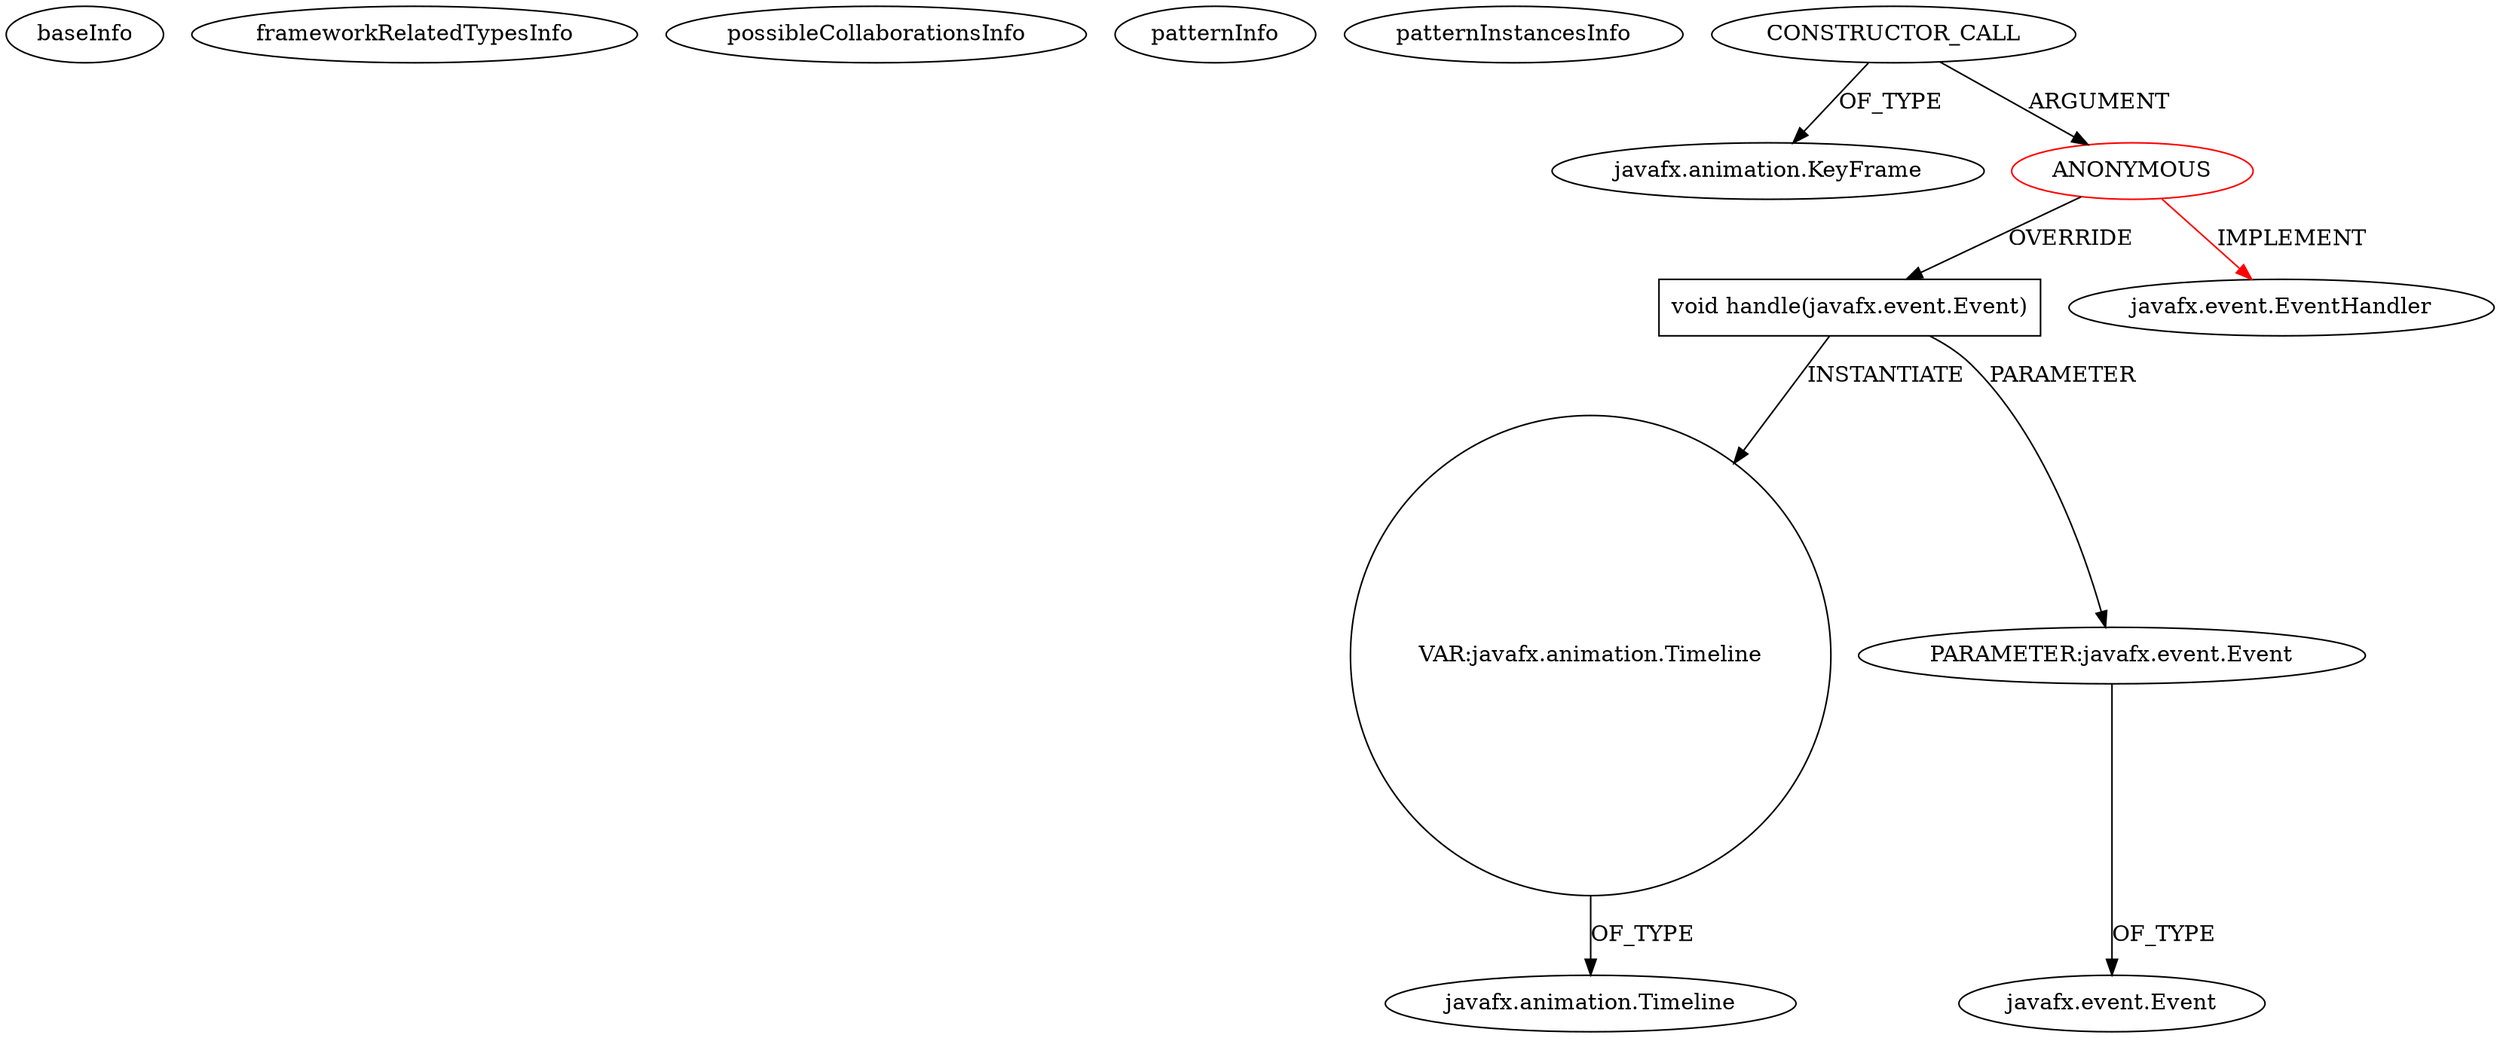 digraph {
baseInfo[graphId=669,category="pattern",isAnonymous=true,possibleRelation=false]
frameworkRelatedTypesInfo[0="javafx.event.EventHandler"]
possibleCollaborationsInfo[]
patternInfo[frequency=2.0,patternRootClient=0]
patternInstancesInfo[0="ravjot28-FameDen~/ravjot28-FameDen/FameDen-master/src/com/fameden/fxml/SceneNavigator.java~boolean setScreen(java.lang.String)~4006",1="ajithkp560-quizmaster~/ajithkp560-quizmaster/quizmaster-master/QuizProgram_SRC/QuizProgram/src/quizprogram/SampleController.java~void unlockPressed(javafx.event.ActionEvent)~1756"]
3[label="javafx.animation.KeyFrame",vertexType="FRAMEWORK_CLASS_TYPE",isFrameworkType=false]
2[label="CONSTRUCTOR_CALL",vertexType="OUTSIDE_CONSTRUCTOR_CALL",isFrameworkType=false]
0[label="ANONYMOUS",vertexType="ROOT_ANONYMOUS_DECLARATION",isFrameworkType=false,color=red]
4[label="void handle(javafx.event.Event)",vertexType="OVERRIDING_METHOD_DECLARATION",isFrameworkType=false,shape=box]
13[label="VAR:javafx.animation.Timeline",vertexType="VARIABLE_EXPRESION",isFrameworkType=false,shape=circle]
14[label="javafx.animation.Timeline",vertexType="FRAMEWORK_CLASS_TYPE",isFrameworkType=false]
5[label="PARAMETER:javafx.event.Event",vertexType="PARAMETER_DECLARATION",isFrameworkType=false]
6[label="javafx.event.Event",vertexType="FRAMEWORK_CLASS_TYPE",isFrameworkType=false]
1[label="javafx.event.EventHandler",vertexType="FRAMEWORK_INTERFACE_TYPE",isFrameworkType=false]
2->3[label="OF_TYPE"]
5->6[label="OF_TYPE"]
4->13[label="INSTANTIATE"]
2->0[label="ARGUMENT"]
4->5[label="PARAMETER"]
13->14[label="OF_TYPE"]
0->1[label="IMPLEMENT",color=red]
0->4[label="OVERRIDE"]
}
